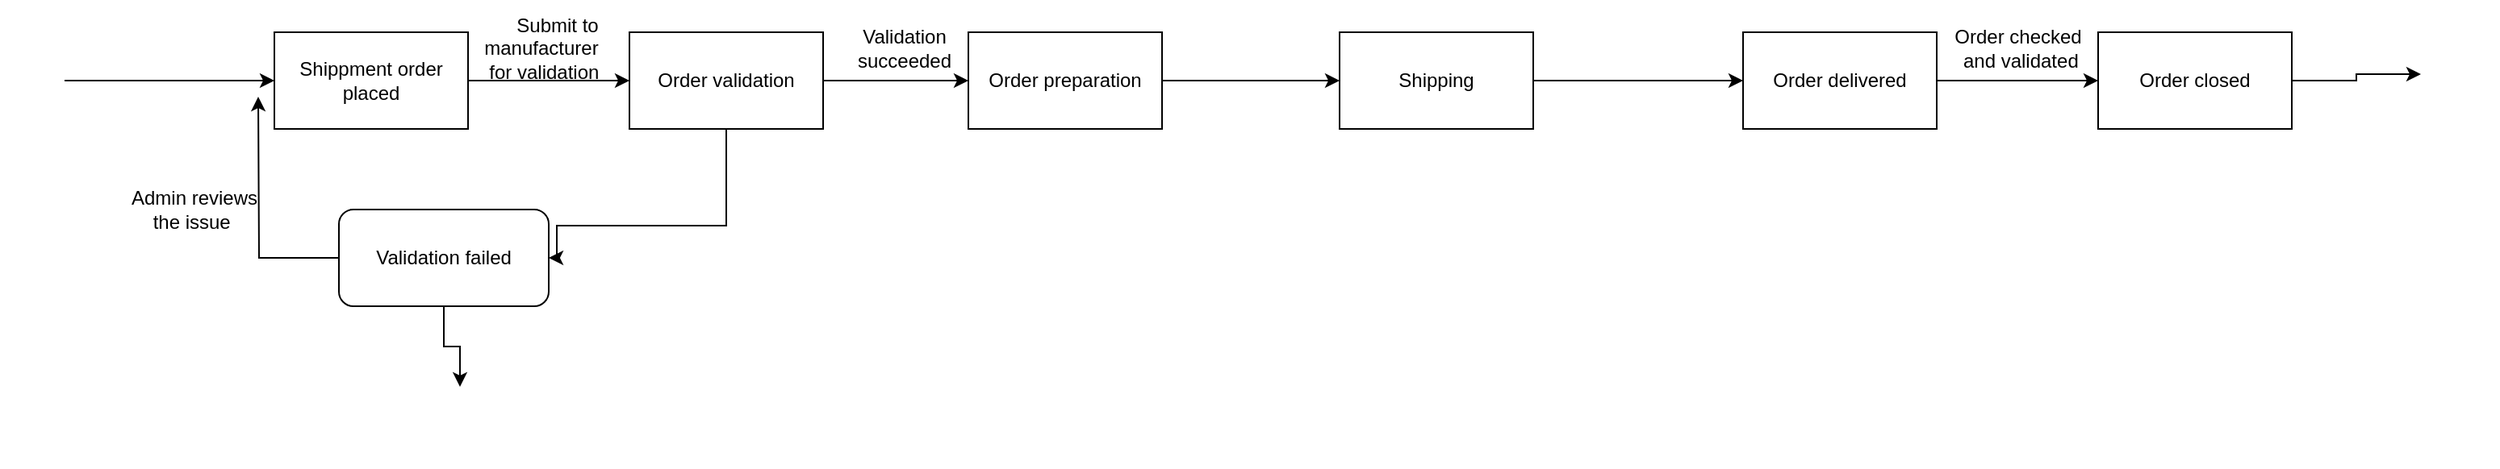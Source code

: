 <mxfile version="20.7.4" type="github">
  <diagram id="kgpKYQtTHZ0yAKxKKP6v" name="Page-1">
    <mxGraphModel dx="986" dy="640" grid="1" gridSize="10" guides="1" tooltips="1" connect="1" arrows="1" fold="1" page="1" pageScale="1" pageWidth="850" pageHeight="1100" math="0" shadow="0">
      <root>
        <mxCell id="0" />
        <mxCell id="1" parent="0" />
        <mxCell id="ciiIZ6JUpIaeFWY96VT0-1" value="" style="shape=image;html=1;verticalAlign=top;verticalLabelPosition=bottom;labelBackgroundColor=#ffffff;imageAspect=0;aspect=fixed;image=https://cdn4.iconfinder.com/data/icons/essential-app-2/16/record-round-circle-dot-128.png" vertex="1" parent="1">
          <mxGeometry x="40" y="90" width="40" height="40" as="geometry" />
        </mxCell>
        <mxCell id="ciiIZ6JUpIaeFWY96VT0-2" value="" style="endArrow=classic;html=1;rounded=0;exitX=1;exitY=0.5;exitDx=0;exitDy=0;" edge="1" parent="1" source="ciiIZ6JUpIaeFWY96VT0-1">
          <mxGeometry width="50" height="50" relative="1" as="geometry">
            <mxPoint x="130" y="135" as="sourcePoint" />
            <mxPoint x="210" y="110" as="targetPoint" />
          </mxGeometry>
        </mxCell>
        <mxCell id="ciiIZ6JUpIaeFWY96VT0-5" style="edgeStyle=orthogonalEdgeStyle;rounded=0;orthogonalLoop=1;jettySize=auto;html=1;exitX=1;exitY=0.5;exitDx=0;exitDy=0;entryX=0;entryY=0.5;entryDx=0;entryDy=0;" edge="1" parent="1" source="ciiIZ6JUpIaeFWY96VT0-3" target="ciiIZ6JUpIaeFWY96VT0-4">
          <mxGeometry relative="1" as="geometry" />
        </mxCell>
        <mxCell id="ciiIZ6JUpIaeFWY96VT0-3" value="Shippment order placed" style="rounded=0;whiteSpace=wrap;html=1;" vertex="1" parent="1">
          <mxGeometry x="210" y="80" width="120" height="60" as="geometry" />
        </mxCell>
        <mxCell id="ciiIZ6JUpIaeFWY96VT0-7" style="edgeStyle=orthogonalEdgeStyle;rounded=0;orthogonalLoop=1;jettySize=auto;html=1;startArrow=none;" edge="1" parent="1" source="ciiIZ6JUpIaeFWY96VT0-9" target="ciiIZ6JUpIaeFWY96VT0-8">
          <mxGeometry relative="1" as="geometry">
            <mxPoint x="440" y="250" as="targetPoint" />
          </mxGeometry>
        </mxCell>
        <mxCell id="ciiIZ6JUpIaeFWY96VT0-12" style="edgeStyle=orthogonalEdgeStyle;rounded=0;orthogonalLoop=1;jettySize=auto;html=1;entryX=1;entryY=0.5;entryDx=0;entryDy=0;" edge="1" parent="1" source="ciiIZ6JUpIaeFWY96VT0-4" target="ciiIZ6JUpIaeFWY96VT0-9">
          <mxGeometry relative="1" as="geometry">
            <Array as="points">
              <mxPoint x="490" y="200" />
              <mxPoint x="385" y="200" />
            </Array>
          </mxGeometry>
        </mxCell>
        <mxCell id="ciiIZ6JUpIaeFWY96VT0-16" style="edgeStyle=orthogonalEdgeStyle;rounded=0;orthogonalLoop=1;jettySize=auto;html=1;entryX=0;entryY=0.5;entryDx=0;entryDy=0;" edge="1" parent="1" source="ciiIZ6JUpIaeFWY96VT0-4" target="ciiIZ6JUpIaeFWY96VT0-15">
          <mxGeometry relative="1" as="geometry" />
        </mxCell>
        <mxCell id="ciiIZ6JUpIaeFWY96VT0-4" value="Order validation" style="whiteSpace=wrap;html=1;rounded=0;" vertex="1" parent="1">
          <mxGeometry x="430" y="80" width="120" height="60" as="geometry" />
        </mxCell>
        <mxCell id="ciiIZ6JUpIaeFWY96VT0-6" value="&amp;nbsp; &amp;nbsp; &amp;nbsp; Submit to &lt;br&gt;manufacturer&lt;br&gt;&amp;nbsp;for validation&lt;br&gt;" style="text;html=1;align=center;verticalAlign=middle;resizable=0;points=[];autosize=1;strokeColor=none;fillColor=none;" vertex="1" parent="1">
          <mxGeometry x="330" y="60" width="90" height="60" as="geometry" />
        </mxCell>
        <mxCell id="ciiIZ6JUpIaeFWY96VT0-8" value="" style="shape=image;html=1;verticalAlign=top;verticalLabelPosition=bottom;labelBackgroundColor=#ffffff;imageAspect=0;aspect=fixed;image=https://cdn4.iconfinder.com/data/icons/ionicons/512/icon-ios7-circle-filled-128.png" vertex="1" parent="1">
          <mxGeometry x="300" y="300" width="50" height="50" as="geometry" />
        </mxCell>
        <mxCell id="ciiIZ6JUpIaeFWY96VT0-13" style="edgeStyle=orthogonalEdgeStyle;rounded=0;orthogonalLoop=1;jettySize=auto;html=1;" edge="1" parent="1" source="ciiIZ6JUpIaeFWY96VT0-9">
          <mxGeometry relative="1" as="geometry">
            <mxPoint x="200" y="120" as="targetPoint" />
          </mxGeometry>
        </mxCell>
        <mxCell id="ciiIZ6JUpIaeFWY96VT0-9" value="Validation failed" style="rounded=1;whiteSpace=wrap;html=1;" vertex="1" parent="1">
          <mxGeometry x="250" y="190" width="130" height="60" as="geometry" />
        </mxCell>
        <mxCell id="ciiIZ6JUpIaeFWY96VT0-14" value="Admin reviews &lt;br&gt;the issue&amp;nbsp;" style="text;html=1;align=center;verticalAlign=middle;resizable=0;points=[];autosize=1;strokeColor=none;fillColor=none;" vertex="1" parent="1">
          <mxGeometry x="110" y="170" width="100" height="40" as="geometry" />
        </mxCell>
        <mxCell id="ciiIZ6JUpIaeFWY96VT0-19" style="edgeStyle=orthogonalEdgeStyle;rounded=0;orthogonalLoop=1;jettySize=auto;html=1;entryX=0;entryY=0.5;entryDx=0;entryDy=0;" edge="1" parent="1" source="ciiIZ6JUpIaeFWY96VT0-15" target="ciiIZ6JUpIaeFWY96VT0-18">
          <mxGeometry relative="1" as="geometry" />
        </mxCell>
        <mxCell id="ciiIZ6JUpIaeFWY96VT0-15" value="Order preparation" style="rounded=0;whiteSpace=wrap;html=1;" vertex="1" parent="1">
          <mxGeometry x="640" y="80" width="120" height="60" as="geometry" />
        </mxCell>
        <mxCell id="ciiIZ6JUpIaeFWY96VT0-17" value="Validation &lt;br&gt;succeeded" style="text;html=1;align=center;verticalAlign=middle;resizable=0;points=[];autosize=1;strokeColor=none;fillColor=none;" vertex="1" parent="1">
          <mxGeometry x="560" y="70" width="80" height="40" as="geometry" />
        </mxCell>
        <mxCell id="ciiIZ6JUpIaeFWY96VT0-22" style="edgeStyle=orthogonalEdgeStyle;rounded=0;orthogonalLoop=1;jettySize=auto;html=1;exitX=1;exitY=0.5;exitDx=0;exitDy=0;entryX=0;entryY=0.5;entryDx=0;entryDy=0;" edge="1" parent="1" source="ciiIZ6JUpIaeFWY96VT0-18" target="ciiIZ6JUpIaeFWY96VT0-21">
          <mxGeometry relative="1" as="geometry" />
        </mxCell>
        <mxCell id="ciiIZ6JUpIaeFWY96VT0-18" value="Shipping" style="rounded=0;whiteSpace=wrap;html=1;" vertex="1" parent="1">
          <mxGeometry x="870" y="80" width="120" height="60" as="geometry" />
        </mxCell>
        <mxCell id="ciiIZ6JUpIaeFWY96VT0-23" style="edgeStyle=orthogonalEdgeStyle;rounded=0;orthogonalLoop=1;jettySize=auto;html=1;" edge="1" parent="1" source="ciiIZ6JUpIaeFWY96VT0-21" target="ciiIZ6JUpIaeFWY96VT0-24">
          <mxGeometry relative="1" as="geometry">
            <mxPoint x="1350" y="110" as="targetPoint" />
          </mxGeometry>
        </mxCell>
        <mxCell id="ciiIZ6JUpIaeFWY96VT0-21" value="Order delivered" style="rounded=0;whiteSpace=wrap;html=1;" vertex="1" parent="1">
          <mxGeometry x="1120" y="80" width="120" height="60" as="geometry" />
        </mxCell>
        <mxCell id="ciiIZ6JUpIaeFWY96VT0-27" style="edgeStyle=orthogonalEdgeStyle;rounded=0;orthogonalLoop=1;jettySize=auto;html=1;entryX=0;entryY=0.5;entryDx=0;entryDy=0;" edge="1" parent="1" source="ciiIZ6JUpIaeFWY96VT0-24" target="ciiIZ6JUpIaeFWY96VT0-26">
          <mxGeometry relative="1" as="geometry" />
        </mxCell>
        <mxCell id="ciiIZ6JUpIaeFWY96VT0-24" value="Order closed" style="rounded=0;whiteSpace=wrap;html=1;" vertex="1" parent="1">
          <mxGeometry x="1340" y="80" width="120" height="60" as="geometry" />
        </mxCell>
        <mxCell id="ciiIZ6JUpIaeFWY96VT0-25" value="Order checked&lt;br&gt;&amp;nbsp;and validated" style="text;html=1;align=center;verticalAlign=middle;resizable=0;points=[];autosize=1;strokeColor=none;fillColor=none;" vertex="1" parent="1">
          <mxGeometry x="1240" y="70" width="100" height="40" as="geometry" />
        </mxCell>
        <mxCell id="ciiIZ6JUpIaeFWY96VT0-26" value="" style="shape=image;html=1;verticalAlign=top;verticalLabelPosition=bottom;labelBackgroundColor=#ffffff;imageAspect=0;aspect=fixed;image=https://cdn4.iconfinder.com/data/icons/ionicons/512/icon-ios7-circle-filled-128.png" vertex="1" parent="1">
          <mxGeometry x="1540" y="82" width="48" height="48" as="geometry" />
        </mxCell>
      </root>
    </mxGraphModel>
  </diagram>
</mxfile>
